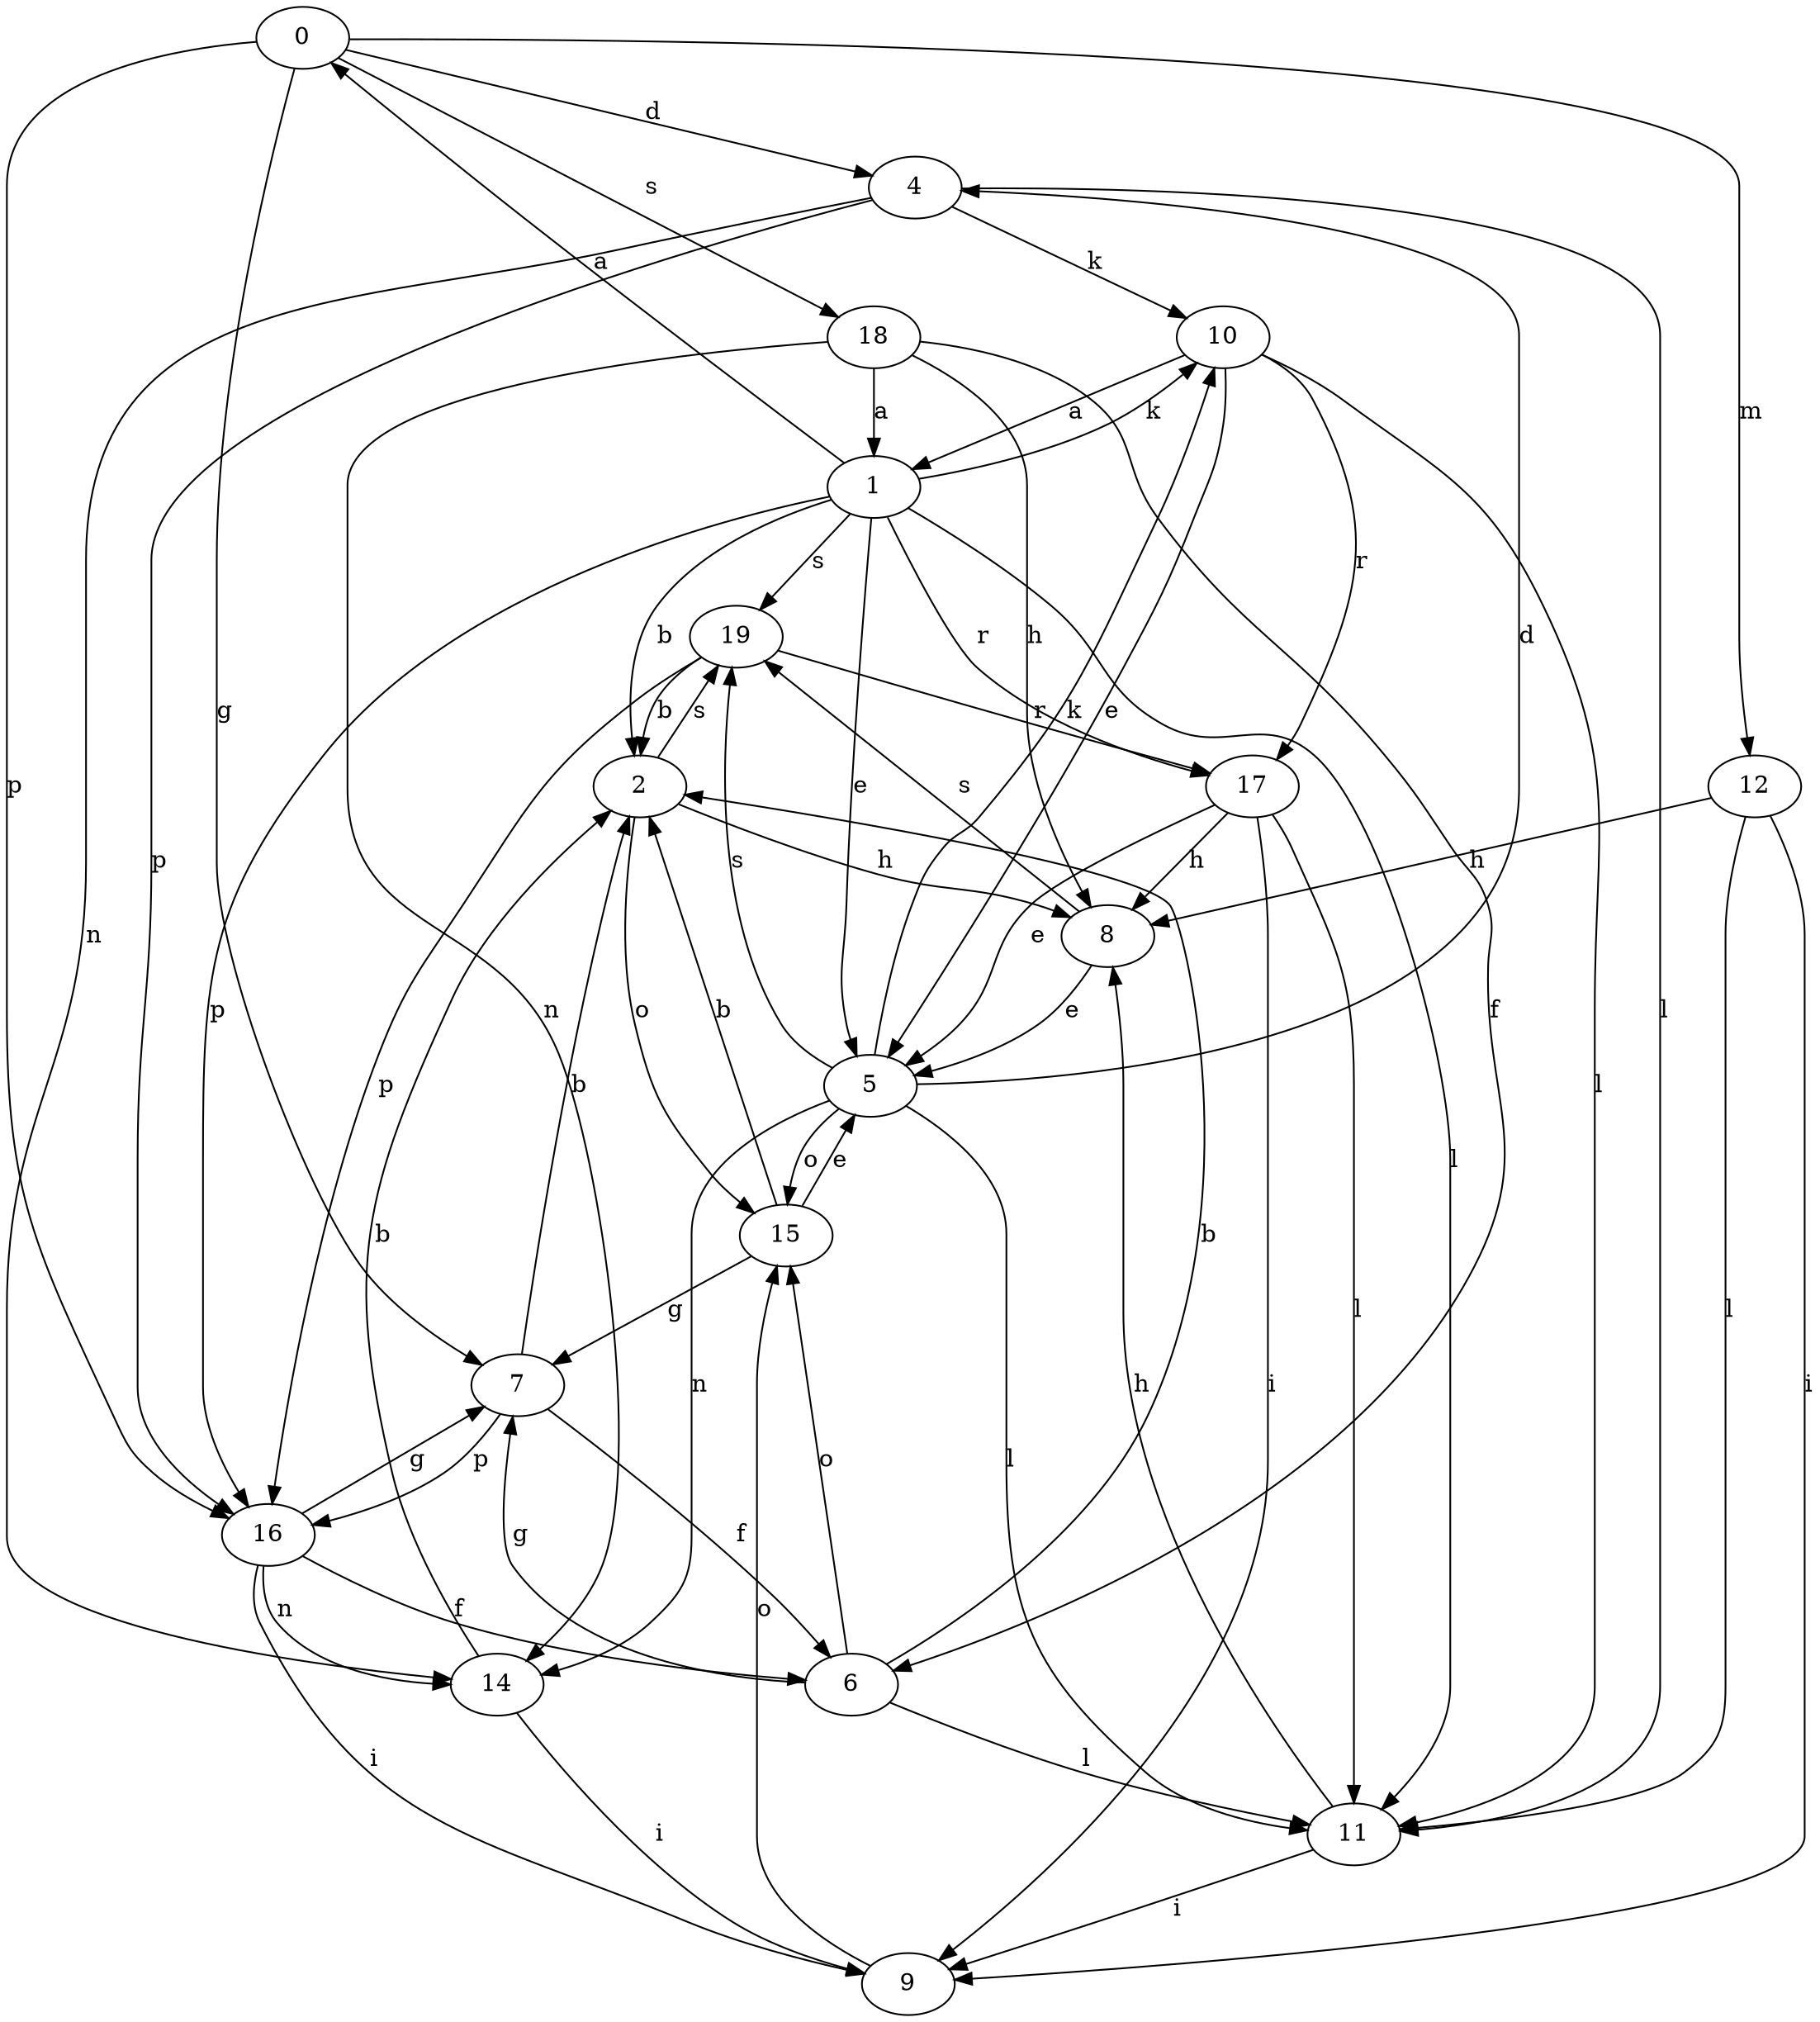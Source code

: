 strict digraph  {
0;
1;
2;
4;
5;
6;
7;
8;
9;
10;
11;
12;
14;
15;
16;
17;
18;
19;
0 -> 4  [label=d];
0 -> 7  [label=g];
0 -> 12  [label=m];
0 -> 16  [label=p];
0 -> 18  [label=s];
1 -> 0  [label=a];
1 -> 2  [label=b];
1 -> 5  [label=e];
1 -> 10  [label=k];
1 -> 11  [label=l];
1 -> 16  [label=p];
1 -> 17  [label=r];
1 -> 19  [label=s];
2 -> 8  [label=h];
2 -> 15  [label=o];
2 -> 19  [label=s];
4 -> 10  [label=k];
4 -> 11  [label=l];
4 -> 14  [label=n];
4 -> 16  [label=p];
5 -> 4  [label=d];
5 -> 10  [label=k];
5 -> 11  [label=l];
5 -> 14  [label=n];
5 -> 15  [label=o];
5 -> 19  [label=s];
6 -> 2  [label=b];
6 -> 7  [label=g];
6 -> 11  [label=l];
6 -> 15  [label=o];
7 -> 2  [label=b];
7 -> 6  [label=f];
7 -> 16  [label=p];
8 -> 5  [label=e];
8 -> 19  [label=s];
9 -> 15  [label=o];
10 -> 1  [label=a];
10 -> 5  [label=e];
10 -> 11  [label=l];
10 -> 17  [label=r];
11 -> 8  [label=h];
11 -> 9  [label=i];
12 -> 8  [label=h];
12 -> 9  [label=i];
12 -> 11  [label=l];
14 -> 2  [label=b];
14 -> 9  [label=i];
15 -> 2  [label=b];
15 -> 5  [label=e];
15 -> 7  [label=g];
16 -> 6  [label=f];
16 -> 7  [label=g];
16 -> 9  [label=i];
16 -> 14  [label=n];
17 -> 5  [label=e];
17 -> 8  [label=h];
17 -> 9  [label=i];
17 -> 11  [label=l];
18 -> 1  [label=a];
18 -> 6  [label=f];
18 -> 8  [label=h];
18 -> 14  [label=n];
19 -> 2  [label=b];
19 -> 16  [label=p];
19 -> 17  [label=r];
}
